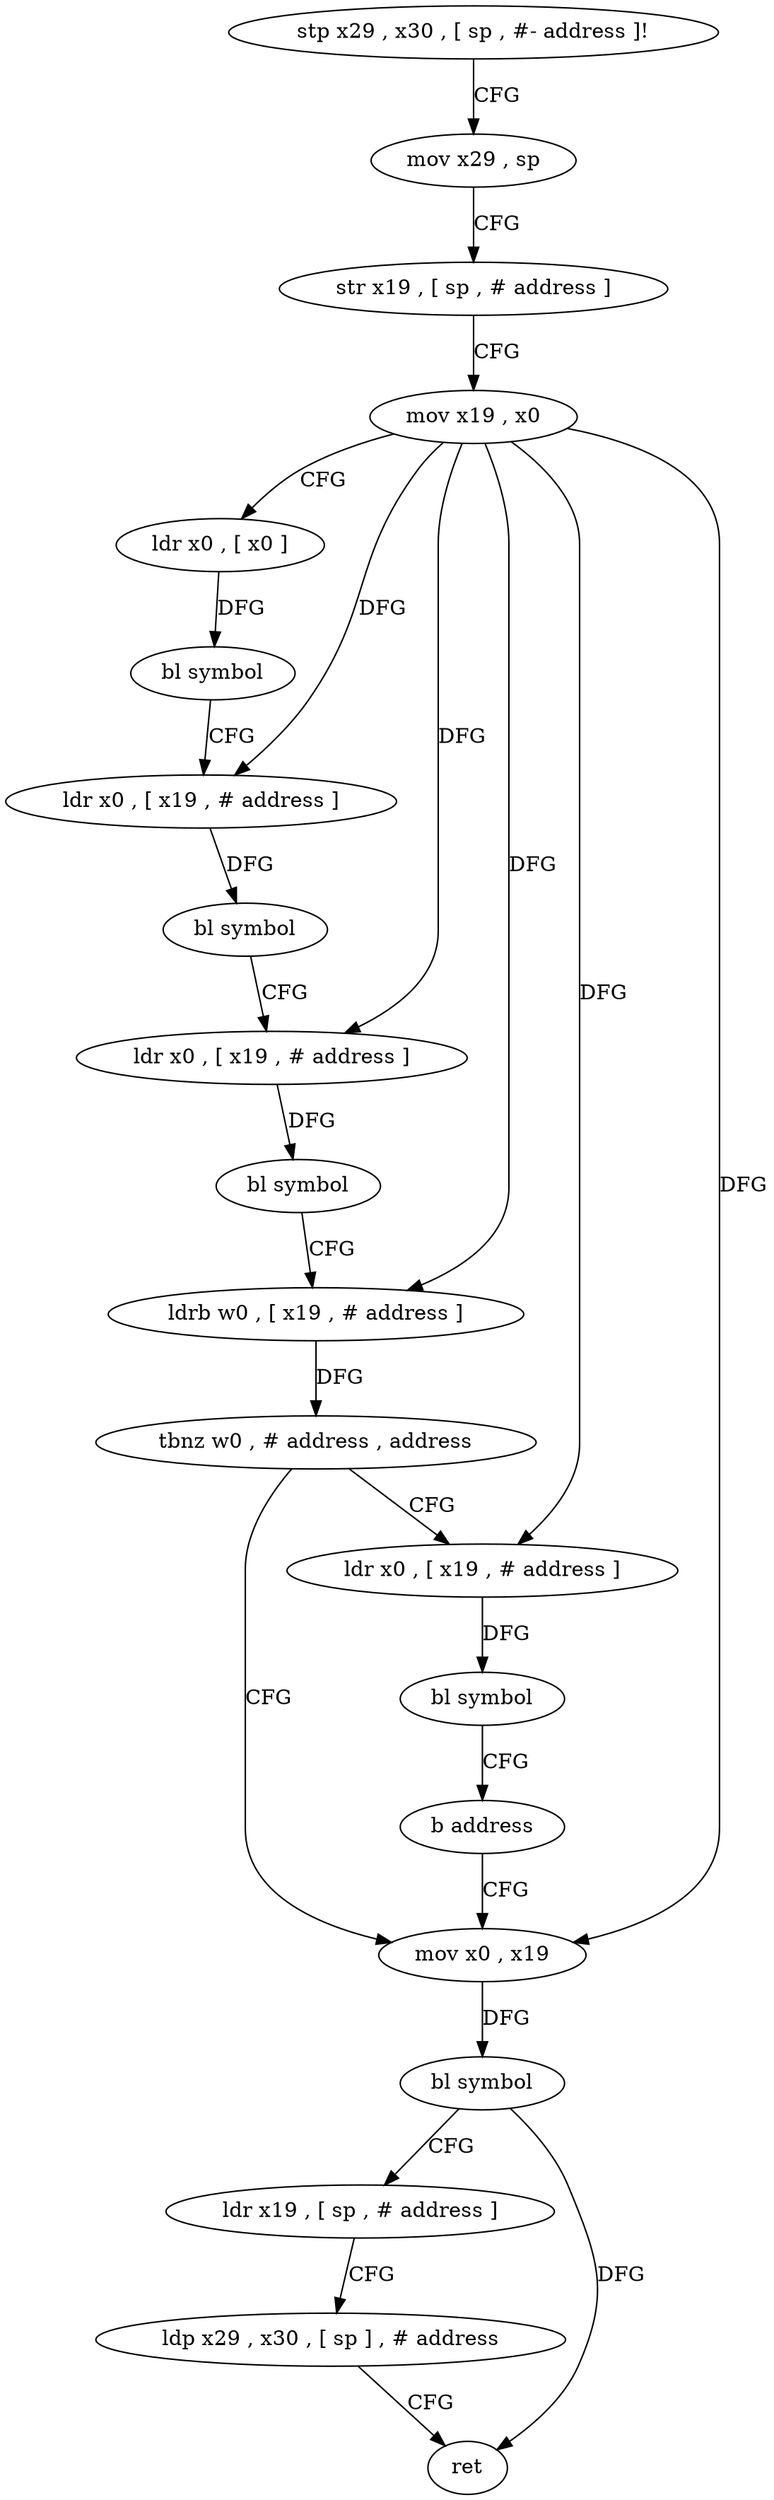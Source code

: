 digraph "func" {
"4296000" [label = "stp x29 , x30 , [ sp , #- address ]!" ]
"4296004" [label = "mov x29 , sp" ]
"4296008" [label = "str x19 , [ sp , # address ]" ]
"4296012" [label = "mov x19 , x0" ]
"4296016" [label = "ldr x0 , [ x0 ]" ]
"4296020" [label = "bl symbol" ]
"4296024" [label = "ldr x0 , [ x19 , # address ]" ]
"4296028" [label = "bl symbol" ]
"4296032" [label = "ldr x0 , [ x19 , # address ]" ]
"4296036" [label = "bl symbol" ]
"4296040" [label = "ldrb w0 , [ x19 , # address ]" ]
"4296044" [label = "tbnz w0 , # address , address" ]
"4296068" [label = "ldr x0 , [ x19 , # address ]" ]
"4296048" [label = "mov x0 , x19" ]
"4296072" [label = "bl symbol" ]
"4296076" [label = "b address" ]
"4296052" [label = "bl symbol" ]
"4296056" [label = "ldr x19 , [ sp , # address ]" ]
"4296060" [label = "ldp x29 , x30 , [ sp ] , # address" ]
"4296064" [label = "ret" ]
"4296000" -> "4296004" [ label = "CFG" ]
"4296004" -> "4296008" [ label = "CFG" ]
"4296008" -> "4296012" [ label = "CFG" ]
"4296012" -> "4296016" [ label = "CFG" ]
"4296012" -> "4296024" [ label = "DFG" ]
"4296012" -> "4296032" [ label = "DFG" ]
"4296012" -> "4296040" [ label = "DFG" ]
"4296012" -> "4296068" [ label = "DFG" ]
"4296012" -> "4296048" [ label = "DFG" ]
"4296016" -> "4296020" [ label = "DFG" ]
"4296020" -> "4296024" [ label = "CFG" ]
"4296024" -> "4296028" [ label = "DFG" ]
"4296028" -> "4296032" [ label = "CFG" ]
"4296032" -> "4296036" [ label = "DFG" ]
"4296036" -> "4296040" [ label = "CFG" ]
"4296040" -> "4296044" [ label = "DFG" ]
"4296044" -> "4296068" [ label = "CFG" ]
"4296044" -> "4296048" [ label = "CFG" ]
"4296068" -> "4296072" [ label = "DFG" ]
"4296048" -> "4296052" [ label = "DFG" ]
"4296072" -> "4296076" [ label = "CFG" ]
"4296076" -> "4296048" [ label = "CFG" ]
"4296052" -> "4296056" [ label = "CFG" ]
"4296052" -> "4296064" [ label = "DFG" ]
"4296056" -> "4296060" [ label = "CFG" ]
"4296060" -> "4296064" [ label = "CFG" ]
}
